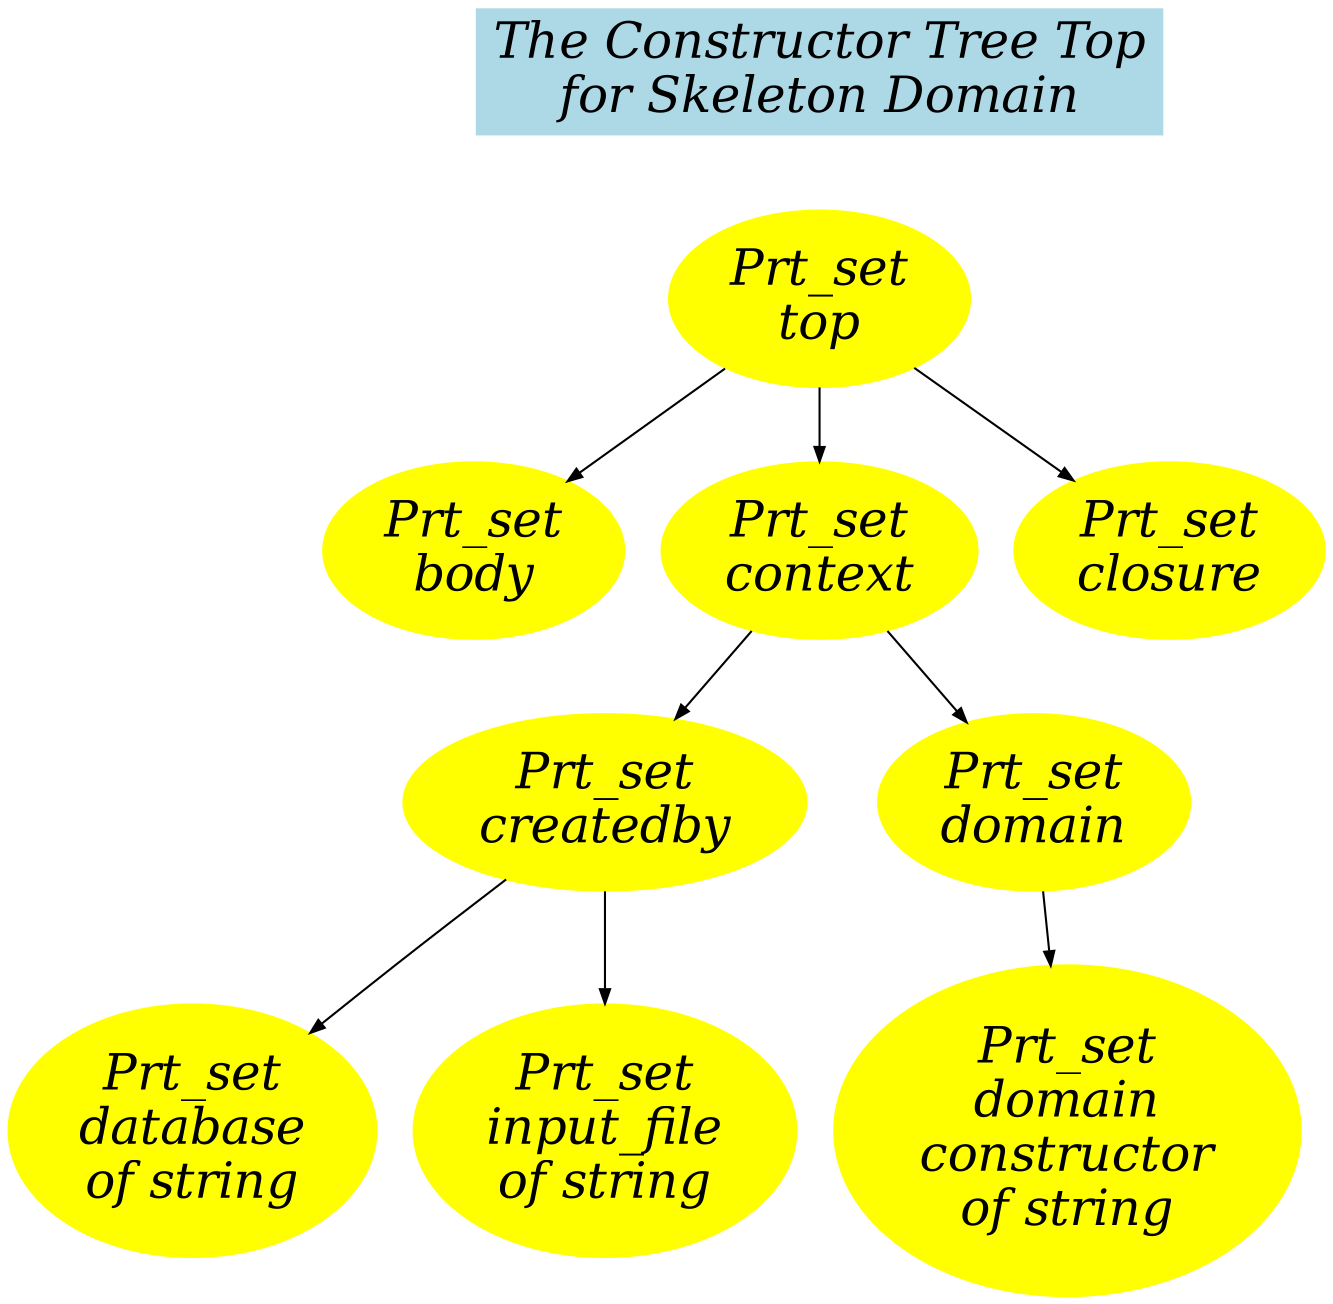 digraph prototype_top {
  size="14,14";
  node [color=yellow, style=filled, fontsize=24, fontname="Palatino-Italic", fontcolor=black];
  edge [fontname = "Bitstream Vera Sans" fontsize = 12 arrowsize="0.7" dir = down];

  Title [label = "The Constructor Tree Top\nfor Skeleton Domain" shape="record" color=lightblue, style=filled];
  Title -> "Prt_set\ntop" [style="invis"];

  "Prt_set\ntop"        -> {"Prt_set\nbody"  "Prt_set\ncontext"   "Prt_set\nclosure"};
  "Prt_set\ncontext"    -> {"Prt_set\ncreatedby" "Prt_set\ndomain"};
  "Prt_set\ndomain"     -> {"Prt_set\ndomain\nconstructor\nof string"};
  "Prt_set\ncreatedby"  -> {"Prt_set\ndatabase\nof string" "Prt_set\ninput_file\nof string"};
   }
